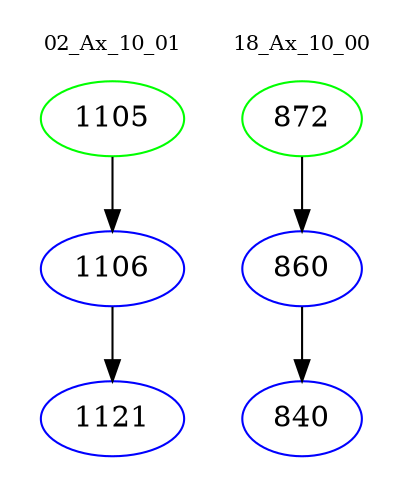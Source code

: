 digraph{
subgraph cluster_0 {
color = white
label = "02_Ax_10_01";
fontsize=10;
T0_1105 [label="1105", color="green"]
T0_1105 -> T0_1106 [color="black"]
T0_1106 [label="1106", color="blue"]
T0_1106 -> T0_1121 [color="black"]
T0_1121 [label="1121", color="blue"]
}
subgraph cluster_1 {
color = white
label = "18_Ax_10_00";
fontsize=10;
T1_872 [label="872", color="green"]
T1_872 -> T1_860 [color="black"]
T1_860 [label="860", color="blue"]
T1_860 -> T1_840 [color="black"]
T1_840 [label="840", color="blue"]
}
}

